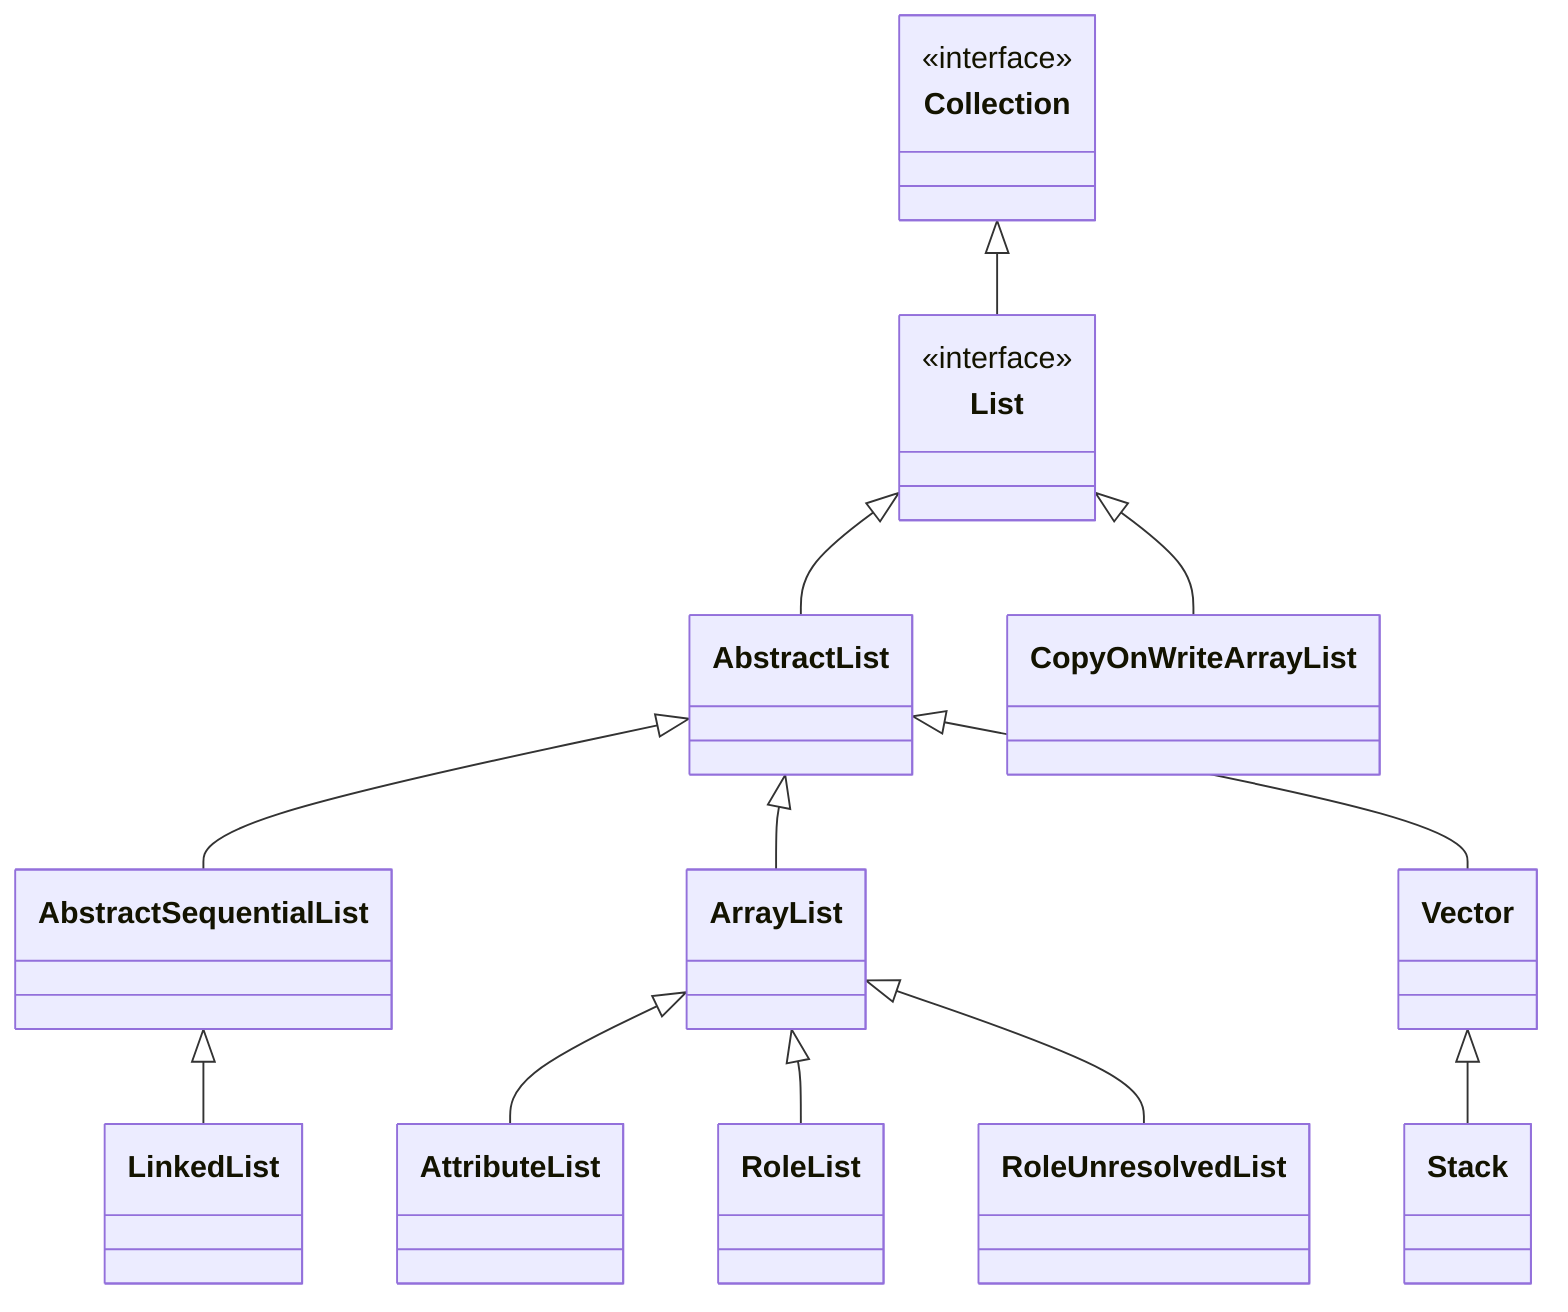classDiagram 
    class Collection {
        <<interface>>
    }
    class List {
        <<interface>>
    }

    Collection <|-- List
    List <|-- AbstractList
    AbstractList <|-- AbstractSequentialList
    AbstractList <|-- ArrayList
    AbstractList <|-- Vector
    AbstractSequentialList <|-- LinkedList

    ArrayList <|-- AttributeList
    ArrayList <|-- RoleList
    ArrayList <|-- RoleUnresolvedList

    List <|-- CopyOnWriteArrayList

    Vector <|-- Stack